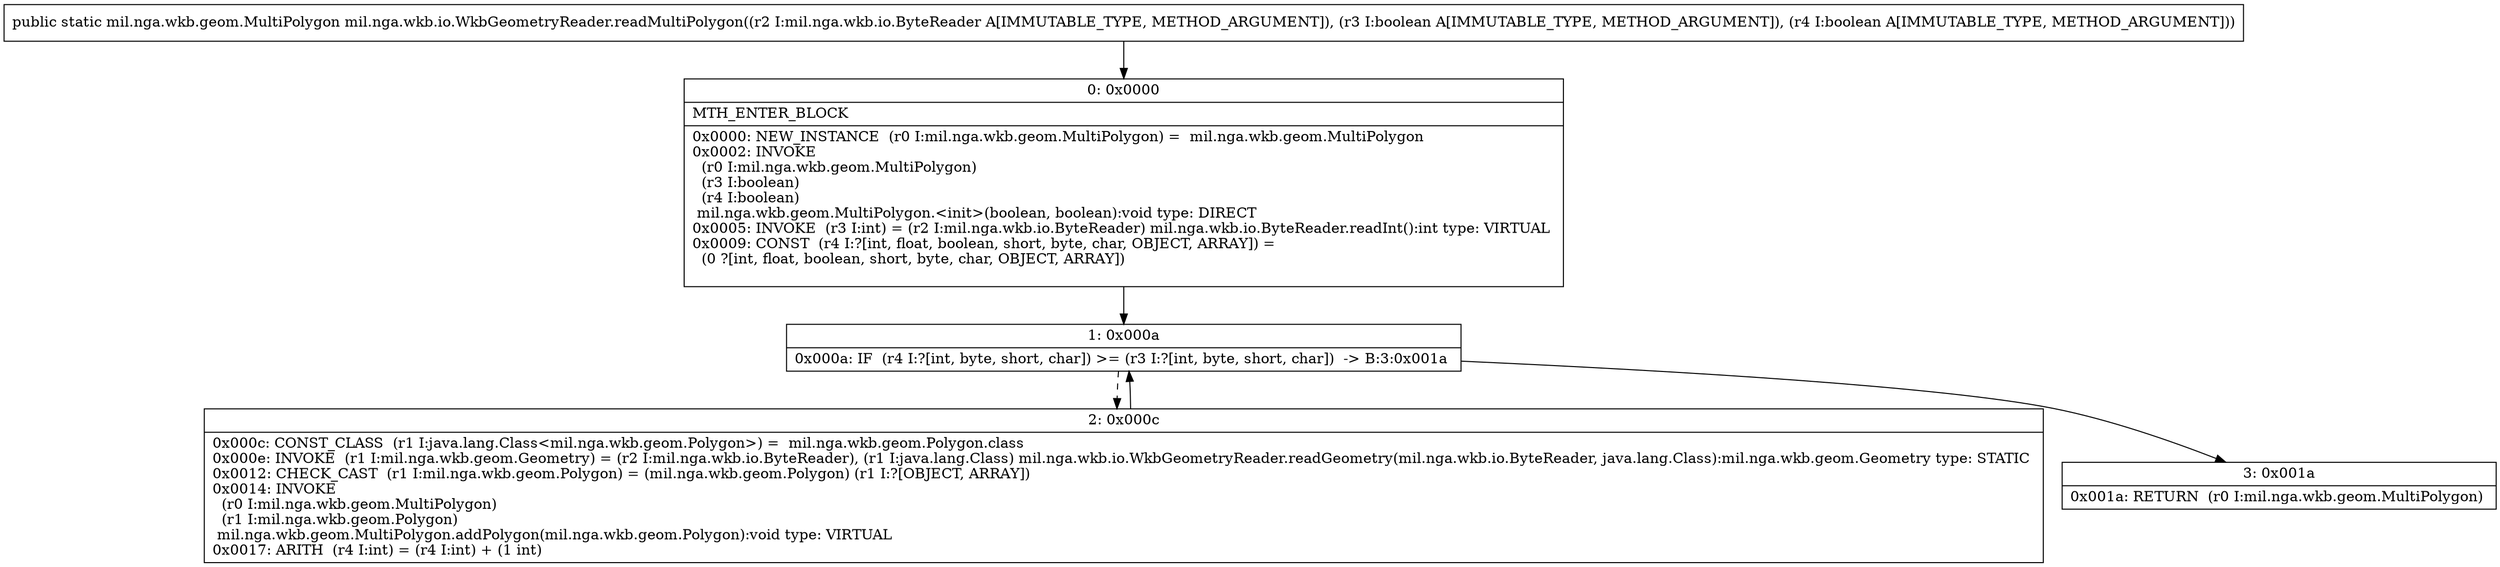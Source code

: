 digraph "CFG formil.nga.wkb.io.WkbGeometryReader.readMultiPolygon(Lmil\/nga\/wkb\/io\/ByteReader;ZZ)Lmil\/nga\/wkb\/geom\/MultiPolygon;" {
Node_0 [shape=record,label="{0\:\ 0x0000|MTH_ENTER_BLOCK\l|0x0000: NEW_INSTANCE  (r0 I:mil.nga.wkb.geom.MultiPolygon) =  mil.nga.wkb.geom.MultiPolygon \l0x0002: INVOKE  \l  (r0 I:mil.nga.wkb.geom.MultiPolygon)\l  (r3 I:boolean)\l  (r4 I:boolean)\l mil.nga.wkb.geom.MultiPolygon.\<init\>(boolean, boolean):void type: DIRECT \l0x0005: INVOKE  (r3 I:int) = (r2 I:mil.nga.wkb.io.ByteReader) mil.nga.wkb.io.ByteReader.readInt():int type: VIRTUAL \l0x0009: CONST  (r4 I:?[int, float, boolean, short, byte, char, OBJECT, ARRAY]) = \l  (0 ?[int, float, boolean, short, byte, char, OBJECT, ARRAY])\l \l}"];
Node_1 [shape=record,label="{1\:\ 0x000a|0x000a: IF  (r4 I:?[int, byte, short, char]) \>= (r3 I:?[int, byte, short, char])  \-\> B:3:0x001a \l}"];
Node_2 [shape=record,label="{2\:\ 0x000c|0x000c: CONST_CLASS  (r1 I:java.lang.Class\<mil.nga.wkb.geom.Polygon\>) =  mil.nga.wkb.geom.Polygon.class \l0x000e: INVOKE  (r1 I:mil.nga.wkb.geom.Geometry) = (r2 I:mil.nga.wkb.io.ByteReader), (r1 I:java.lang.Class) mil.nga.wkb.io.WkbGeometryReader.readGeometry(mil.nga.wkb.io.ByteReader, java.lang.Class):mil.nga.wkb.geom.Geometry type: STATIC \l0x0012: CHECK_CAST  (r1 I:mil.nga.wkb.geom.Polygon) = (mil.nga.wkb.geom.Polygon) (r1 I:?[OBJECT, ARRAY]) \l0x0014: INVOKE  \l  (r0 I:mil.nga.wkb.geom.MultiPolygon)\l  (r1 I:mil.nga.wkb.geom.Polygon)\l mil.nga.wkb.geom.MultiPolygon.addPolygon(mil.nga.wkb.geom.Polygon):void type: VIRTUAL \l0x0017: ARITH  (r4 I:int) = (r4 I:int) + (1 int) \l}"];
Node_3 [shape=record,label="{3\:\ 0x001a|0x001a: RETURN  (r0 I:mil.nga.wkb.geom.MultiPolygon) \l}"];
MethodNode[shape=record,label="{public static mil.nga.wkb.geom.MultiPolygon mil.nga.wkb.io.WkbGeometryReader.readMultiPolygon((r2 I:mil.nga.wkb.io.ByteReader A[IMMUTABLE_TYPE, METHOD_ARGUMENT]), (r3 I:boolean A[IMMUTABLE_TYPE, METHOD_ARGUMENT]), (r4 I:boolean A[IMMUTABLE_TYPE, METHOD_ARGUMENT])) }"];
MethodNode -> Node_0;
Node_0 -> Node_1;
Node_1 -> Node_2[style=dashed];
Node_1 -> Node_3;
Node_2 -> Node_1;
}

